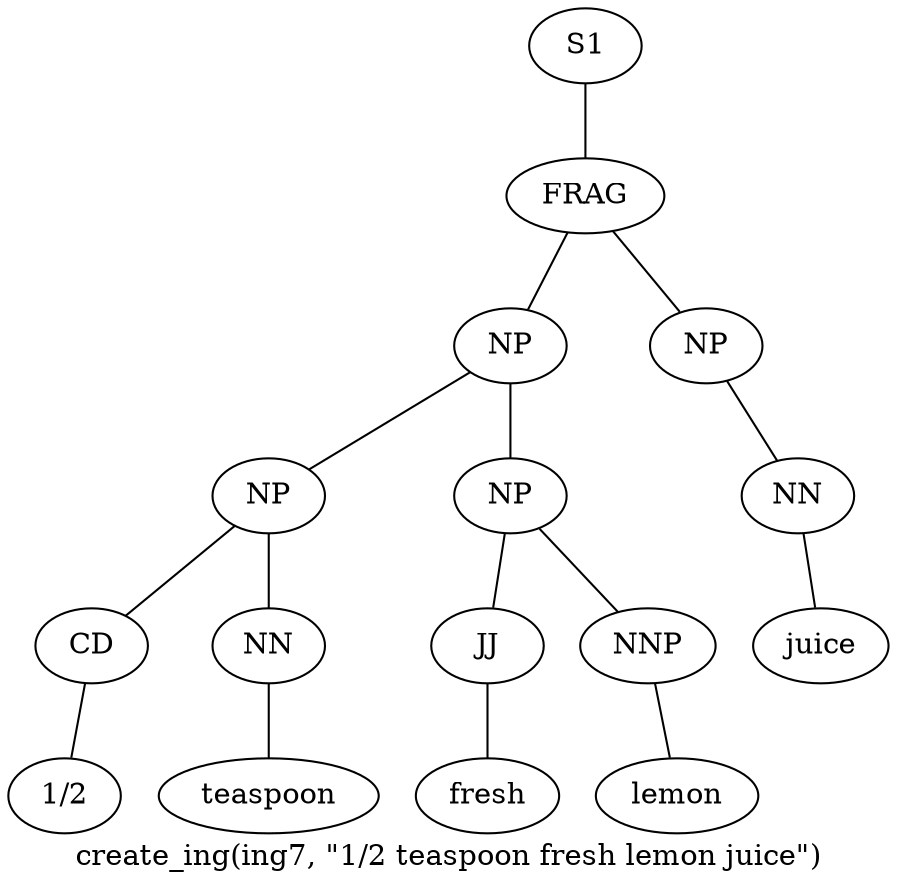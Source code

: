 graph SyntaxGraph {
	label = "create_ing(ing7, \"1/2 teaspoon fresh lemon juice\")";
	Node0 [label="S1"];
	Node1 [label="FRAG"];
	Node2 [label="NP"];
	Node3 [label="NP"];
	Node4 [label="CD"];
	Node5 [label="1/2"];
	Node6 [label="NN"];
	Node7 [label="teaspoon"];
	Node8 [label="NP"];
	Node9 [label="JJ"];
	Node10 [label="fresh"];
	Node11 [label="NNP"];
	Node12 [label="lemon"];
	Node13 [label="NP"];
	Node14 [label="NN"];
	Node15 [label="juice"];

	Node0 -- Node1;
	Node1 -- Node2;
	Node1 -- Node13;
	Node2 -- Node3;
	Node2 -- Node8;
	Node3 -- Node4;
	Node3 -- Node6;
	Node4 -- Node5;
	Node6 -- Node7;
	Node8 -- Node9;
	Node8 -- Node11;
	Node9 -- Node10;
	Node11 -- Node12;
	Node13 -- Node14;
	Node14 -- Node15;
}